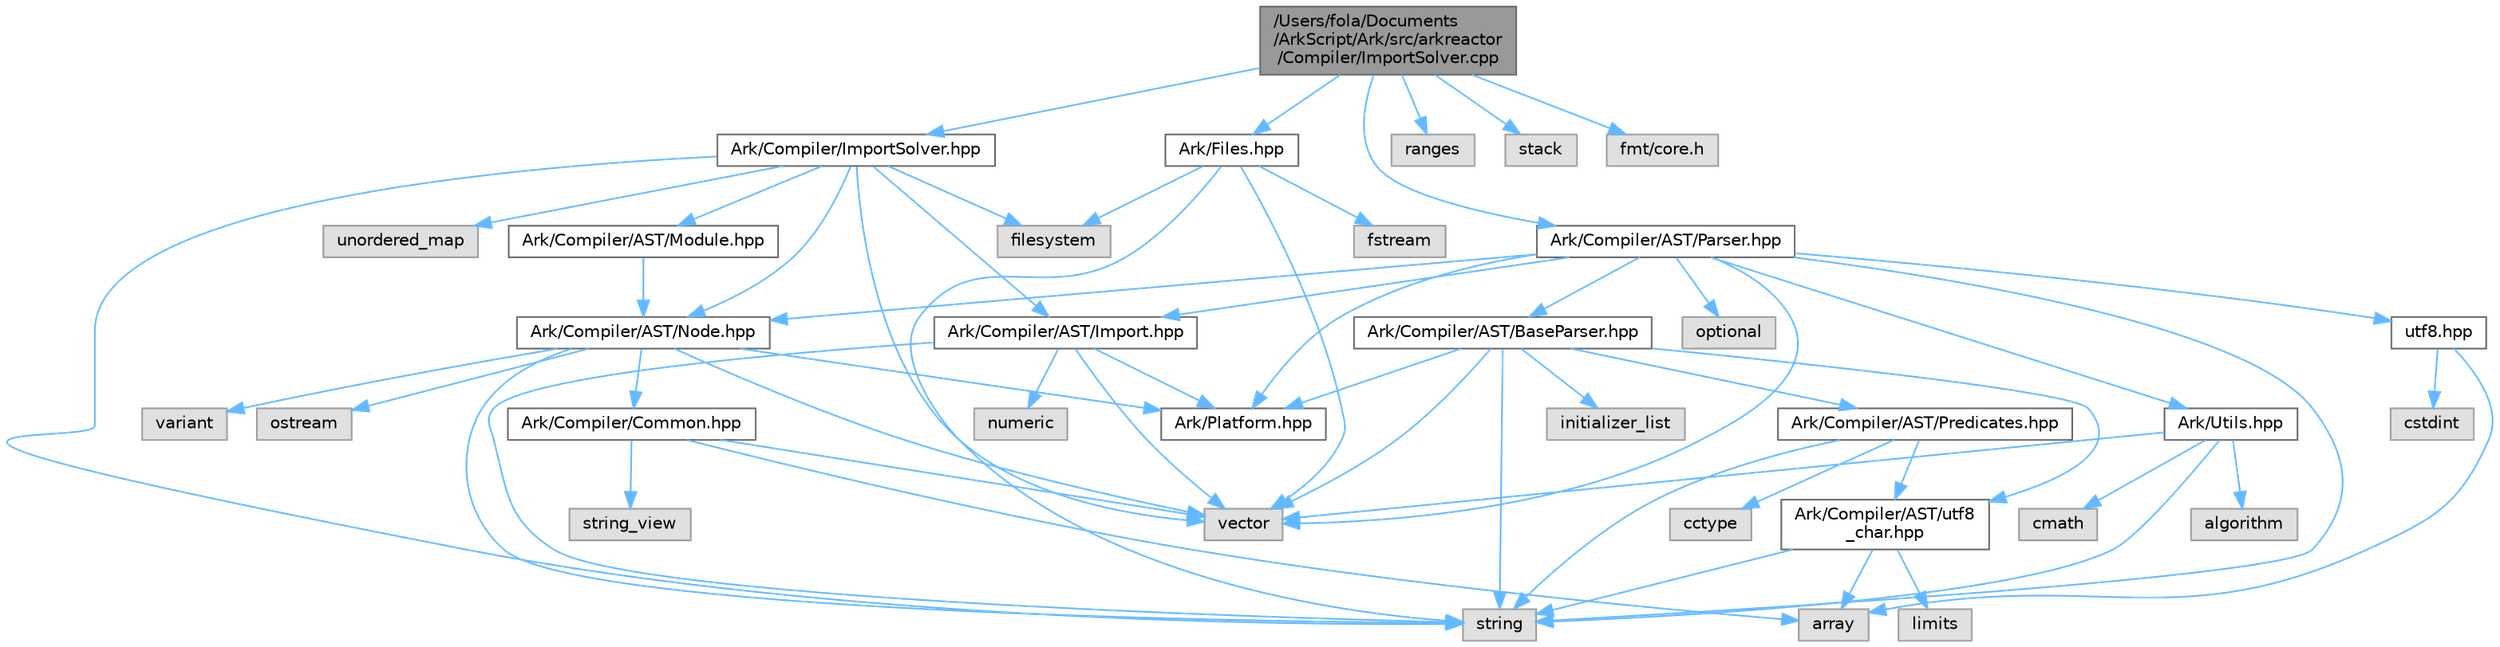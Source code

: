 digraph "/Users/fola/Documents/ArkScript/Ark/src/arkreactor/Compiler/ImportSolver.cpp"
{
 // INTERACTIVE_SVG=YES
 // LATEX_PDF_SIZE
  bgcolor="transparent";
  edge [fontname=Helvetica,fontsize=10,labelfontname=Helvetica,labelfontsize=10];
  node [fontname=Helvetica,fontsize=10,shape=box,height=0.2,width=0.4];
  Node1 [label="/Users/fola/Documents\l/ArkScript/Ark/src/arkreactor\l/Compiler/ImportSolver.cpp",height=0.2,width=0.4,color="gray40", fillcolor="grey60", style="filled", fontcolor="black",tooltip=" "];
  Node1 -> Node2 [color="steelblue1",style="solid"];
  Node2 [label="Ark/Compiler/ImportSolver.hpp",height=0.2,width=0.4,color="grey40", fillcolor="white", style="filled",URL="$d1/db0/ImportSolver_8hpp.html",tooltip=" "];
  Node2 -> Node3 [color="steelblue1",style="solid"];
  Node3 [label="vector",height=0.2,width=0.4,color="grey60", fillcolor="#E0E0E0", style="filled",tooltip=" "];
  Node2 -> Node4 [color="steelblue1",style="solid"];
  Node4 [label="string",height=0.2,width=0.4,color="grey60", fillcolor="#E0E0E0", style="filled",tooltip=" "];
  Node2 -> Node5 [color="steelblue1",style="solid"];
  Node5 [label="filesystem",height=0.2,width=0.4,color="grey60", fillcolor="#E0E0E0", style="filled",tooltip=" "];
  Node2 -> Node6 [color="steelblue1",style="solid"];
  Node6 [label="unordered_map",height=0.2,width=0.4,color="grey60", fillcolor="#E0E0E0", style="filled",tooltip=" "];
  Node2 -> Node7 [color="steelblue1",style="solid"];
  Node7 [label="Ark/Compiler/AST/Node.hpp",height=0.2,width=0.4,color="grey40", fillcolor="white", style="filled",URL="$d7/dc6/Node_8hpp.html",tooltip="AST node used by the parser, optimizer and compiler."];
  Node7 -> Node8 [color="steelblue1",style="solid"];
  Node8 [label="variant",height=0.2,width=0.4,color="grey60", fillcolor="#E0E0E0", style="filled",tooltip=" "];
  Node7 -> Node9 [color="steelblue1",style="solid"];
  Node9 [label="ostream",height=0.2,width=0.4,color="grey60", fillcolor="#E0E0E0", style="filled",tooltip=" "];
  Node7 -> Node4 [color="steelblue1",style="solid"];
  Node7 -> Node3 [color="steelblue1",style="solid"];
  Node7 -> Node10 [color="steelblue1",style="solid"];
  Node10 [label="Ark/Compiler/Common.hpp",height=0.2,width=0.4,color="grey40", fillcolor="white", style="filled",URL="$d8/ddd/Common_8hpp.html",tooltip="Common code for the compiler."];
  Node10 -> Node11 [color="steelblue1",style="solid"];
  Node11 [label="array",height=0.2,width=0.4,color="grey60", fillcolor="#E0E0E0", style="filled",tooltip=" "];
  Node10 -> Node12 [color="steelblue1",style="solid"];
  Node12 [label="string_view",height=0.2,width=0.4,color="grey60", fillcolor="#E0E0E0", style="filled",tooltip=" "];
  Node10 -> Node3 [color="steelblue1",style="solid"];
  Node7 -> Node13 [color="steelblue1",style="solid"];
  Node13 [label="Ark/Platform.hpp",height=0.2,width=0.4,color="grey40", fillcolor="white", style="filled",URL="$d5/d40/Platform_8hpp.html",tooltip="ArkScript configuration macros."];
  Node2 -> Node14 [color="steelblue1",style="solid"];
  Node14 [label="Ark/Compiler/AST/Import.hpp",height=0.2,width=0.4,color="grey40", fillcolor="white", style="filled",URL="$d4/d32/Import_8hpp.html",tooltip=" "];
  Node14 -> Node3 [color="steelblue1",style="solid"];
  Node14 -> Node4 [color="steelblue1",style="solid"];
  Node14 -> Node15 [color="steelblue1",style="solid"];
  Node15 [label="numeric",height=0.2,width=0.4,color="grey60", fillcolor="#E0E0E0", style="filled",tooltip=" "];
  Node14 -> Node13 [color="steelblue1",style="solid"];
  Node2 -> Node16 [color="steelblue1",style="solid"];
  Node16 [label="Ark/Compiler/AST/Module.hpp",height=0.2,width=0.4,color="grey40", fillcolor="white", style="filled",URL="$d9/da7/Compiler_2AST_2Module_8hpp.html",tooltip=" "];
  Node16 -> Node7 [color="steelblue1",style="solid"];
  Node1 -> Node17 [color="steelblue1",style="solid"];
  Node17 [label="ranges",height=0.2,width=0.4,color="grey60", fillcolor="#E0E0E0", style="filled",tooltip=" "];
  Node1 -> Node18 [color="steelblue1",style="solid"];
  Node18 [label="stack",height=0.2,width=0.4,color="grey60", fillcolor="#E0E0E0", style="filled",tooltip=" "];
  Node1 -> Node19 [color="steelblue1",style="solid"];
  Node19 [label="fmt/core.h",height=0.2,width=0.4,color="grey60", fillcolor="#E0E0E0", style="filled",tooltip=" "];
  Node1 -> Node20 [color="steelblue1",style="solid"];
  Node20 [label="Ark/Files.hpp",height=0.2,width=0.4,color="grey40", fillcolor="white", style="filled",URL="$d4/dc0/Files_8hpp.html",tooltip="Lots of utilities about the filesystem."];
  Node20 -> Node4 [color="steelblue1",style="solid"];
  Node20 -> Node3 [color="steelblue1",style="solid"];
  Node20 -> Node21 [color="steelblue1",style="solid"];
  Node21 [label="fstream",height=0.2,width=0.4,color="grey60", fillcolor="#E0E0E0", style="filled",tooltip=" "];
  Node20 -> Node5 [color="steelblue1",style="solid"];
  Node1 -> Node22 [color="steelblue1",style="solid"];
  Node22 [label="Ark/Compiler/AST/Parser.hpp",height=0.2,width=0.4,color="grey40", fillcolor="white", style="filled",URL="$d7/ddd/Parser_8hpp.html",tooltip="Parse ArkScript code, but do not handle any import declarations."];
  Node22 -> Node23 [color="steelblue1",style="solid"];
  Node23 [label="Ark/Compiler/AST/BaseParser.hpp",height=0.2,width=0.4,color="grey40", fillcolor="white", style="filled",URL="$d3/d70/BaseParser_8hpp.html",tooltip=" "];
  Node23 -> Node4 [color="steelblue1",style="solid"];
  Node23 -> Node3 [color="steelblue1",style="solid"];
  Node23 -> Node24 [color="steelblue1",style="solid"];
  Node24 [label="initializer_list",height=0.2,width=0.4,color="grey60", fillcolor="#E0E0E0", style="filled",tooltip=" "];
  Node23 -> Node13 [color="steelblue1",style="solid"];
  Node23 -> Node25 [color="steelblue1",style="solid"];
  Node25 [label="Ark/Compiler/AST/Predicates.hpp",height=0.2,width=0.4,color="grey40", fillcolor="white", style="filled",URL="$dc/d59/Predicates_8hpp.html",tooltip=" "];
  Node25 -> Node4 [color="steelblue1",style="solid"];
  Node25 -> Node26 [color="steelblue1",style="solid"];
  Node26 [label="cctype",height=0.2,width=0.4,color="grey60", fillcolor="#E0E0E0", style="filled",tooltip=" "];
  Node25 -> Node27 [color="steelblue1",style="solid"];
  Node27 [label="Ark/Compiler/AST/utf8\l_char.hpp",height=0.2,width=0.4,color="grey40", fillcolor="white", style="filled",URL="$db/d4e/utf8__char_8hpp.html",tooltip=" "];
  Node27 -> Node11 [color="steelblue1",style="solid"];
  Node27 -> Node4 [color="steelblue1",style="solid"];
  Node27 -> Node28 [color="steelblue1",style="solid"];
  Node28 [label="limits",height=0.2,width=0.4,color="grey60", fillcolor="#E0E0E0", style="filled",tooltip=" "];
  Node23 -> Node27 [color="steelblue1",style="solid"];
  Node22 -> Node7 [color="steelblue1",style="solid"];
  Node22 -> Node14 [color="steelblue1",style="solid"];
  Node22 -> Node29 [color="steelblue1",style="solid"];
  Node29 [label="Ark/Utils.hpp",height=0.2,width=0.4,color="grey40", fillcolor="white", style="filled",URL="$d4/dcb/Ark_2Utils_8hpp.html",tooltip="Lots of utilities about string, filesystem and more."];
  Node29 -> Node30 [color="steelblue1",style="solid"];
  Node30 [label="algorithm",height=0.2,width=0.4,color="grey60", fillcolor="#E0E0E0", style="filled",tooltip=" "];
  Node29 -> Node4 [color="steelblue1",style="solid"];
  Node29 -> Node3 [color="steelblue1",style="solid"];
  Node29 -> Node31 [color="steelblue1",style="solid"];
  Node31 [label="cmath",height=0.2,width=0.4,color="grey60", fillcolor="#E0E0E0", style="filled",tooltip=" "];
  Node22 -> Node13 [color="steelblue1",style="solid"];
  Node22 -> Node4 [color="steelblue1",style="solid"];
  Node22 -> Node32 [color="steelblue1",style="solid"];
  Node32 [label="optional",height=0.2,width=0.4,color="grey60", fillcolor="#E0E0E0", style="filled",tooltip=" "];
  Node22 -> Node3 [color="steelblue1",style="solid"];
  Node22 -> Node33 [color="steelblue1",style="solid"];
  Node33 [label="utf8.hpp",height=0.2,width=0.4,color="grey40", fillcolor="white", style="filled",URL="$d1/d85/utf8_8hpp.html",tooltip=" "];
  Node33 -> Node11 [color="steelblue1",style="solid"];
  Node33 -> Node34 [color="steelblue1",style="solid"];
  Node34 [label="cstdint",height=0.2,width=0.4,color="grey60", fillcolor="#E0E0E0", style="filled",tooltip=" "];
}
